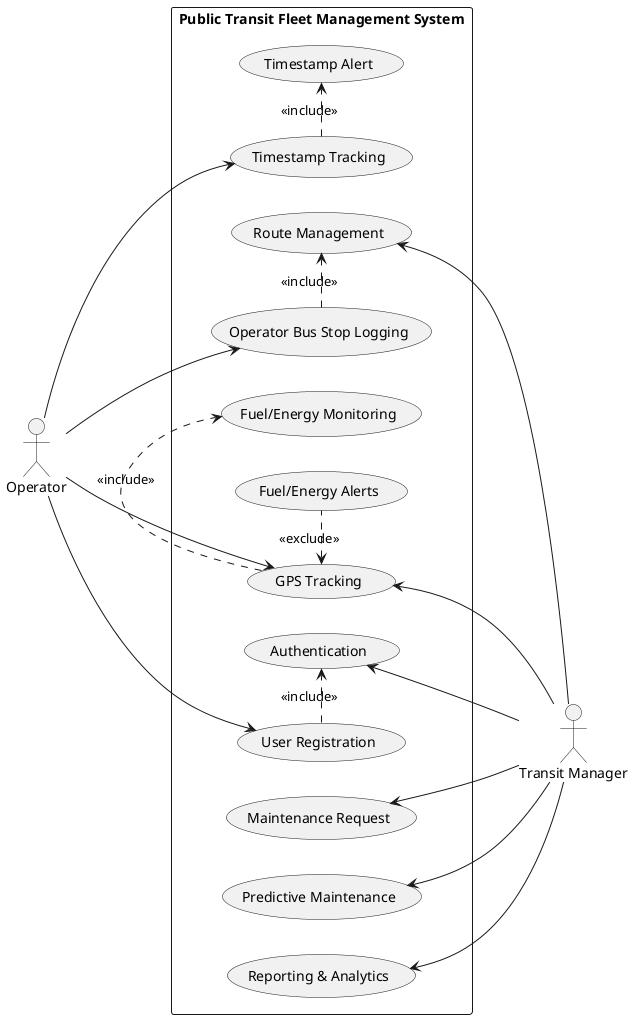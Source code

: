 @startuml
left to right direction
skinparam packageStyle rect

actor "Operator" as Operator
actor "Transit Manager" as TransitManager

rectangle "Public Transit Fleet Management System" {
    Operator --> (Timestamp Tracking)
    Operator --> (Operator Bus Stop Logging)
    Operator --> (GPS Tracking)
    Operator --> (User Registration)
    

    (Timestamp Tracking) .> (Timestamp Alert) : <<include>>

    (Operator Bus Stop Logging) .> (Route Management) : <<include>>
    (Maintenance Request) <-- TransitManager

    (GPS Tracking) .> (Fuel/Energy Monitoring) : <<include>>
    (GPS Tracking) <. (Fuel/Energy Alerts) : <<exclude>>
    (User Registration) .> (Authentication) : <<include>>
    
    (Authentication) <-- TransitManager
    (Route Management) <--TransitManager
    (Predictive Maintenance) <-- TransitManager
    (Reporting & Analytics) <--TransitManager
    (GPS Tracking) <--TransitManager
    
}

@enduml

